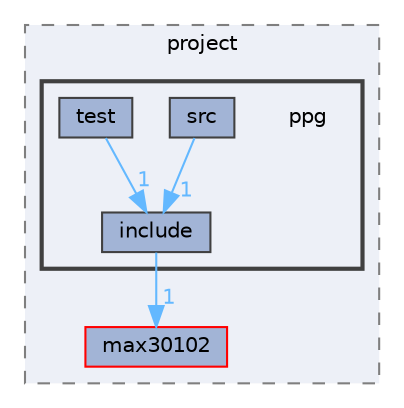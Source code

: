 digraph "Software/Firmware/project/ppg"
{
 // LATEX_PDF_SIZE
  bgcolor="transparent";
  edge [fontname=Helvetica,fontsize=10,labelfontname=Helvetica,labelfontsize=10];
  node [fontname=Helvetica,fontsize=10,shape=box,height=0.2,width=0.4];
  compound=true
  subgraph clusterdir_0f05551bec2e356b5b4633bda4b6fd8d {
    graph [ bgcolor="#edf0f7", pencolor="grey50", label="project", fontname=Helvetica,fontsize=10 style="filled,dashed", URL="dir_0f05551bec2e356b5b4633bda4b6fd8d.html",tooltip=""]
  dir_4f9538d0e23f9eaa41c1c6f4181212d5 [label="max30102", fillcolor="#a2b4d6", color="red", style="filled", URL="dir_4f9538d0e23f9eaa41c1c6f4181212d5.html",tooltip=""];
  subgraph clusterdir_b0bf7c56bb40bf9d82fb811d7dc25f65 {
    graph [ bgcolor="#edf0f7", pencolor="grey25", label="", fontname=Helvetica,fontsize=10 style="filled,bold", URL="dir_b0bf7c56bb40bf9d82fb811d7dc25f65.html",tooltip=""]
    dir_b0bf7c56bb40bf9d82fb811d7dc25f65 [shape=plaintext, label="ppg"];
  dir_b89d78a0c066b1dd1c8466329a3d4db9 [label="include", fillcolor="#a2b4d6", color="grey25", style="filled", URL="dir_b89d78a0c066b1dd1c8466329a3d4db9.html",tooltip=""];
  dir_bb904531687b5958d5e9fa975942c282 [label="src", fillcolor="#a2b4d6", color="grey25", style="filled", URL="dir_bb904531687b5958d5e9fa975942c282.html",tooltip=""];
  dir_1772aa34b1a7ed9660a5331d9730342d [label="test", fillcolor="#a2b4d6", color="grey25", style="filled", URL="dir_1772aa34b1a7ed9660a5331d9730342d.html",tooltip=""];
  }
  }
  dir_b89d78a0c066b1dd1c8466329a3d4db9->dir_4f9538d0e23f9eaa41c1c6f4181212d5 [headlabel="1", labeldistance=1.5 headhref="dir_000009_000011.html" href="dir_000009_000011.html" color="steelblue1" fontcolor="steelblue1"];
  dir_bb904531687b5958d5e9fa975942c282->dir_b89d78a0c066b1dd1c8466329a3d4db9 [headlabel="1", labeldistance=1.5 headhref="dir_000019_000009.html" href="dir_000019_000009.html" color="steelblue1" fontcolor="steelblue1"];
  dir_1772aa34b1a7ed9660a5331d9730342d->dir_b89d78a0c066b1dd1c8466329a3d4db9 [headlabel="1", labeldistance=1.5 headhref="dir_000026_000009.html" href="dir_000026_000009.html" color="steelblue1" fontcolor="steelblue1"];
}
